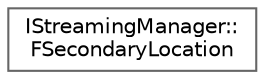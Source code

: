 digraph "Graphical Class Hierarchy"
{
 // INTERACTIVE_SVG=YES
 // LATEX_PDF_SIZE
  bgcolor="transparent";
  edge [fontname=Helvetica,fontsize=10,labelfontname=Helvetica,labelfontsize=10];
  node [fontname=Helvetica,fontsize=10,shape=box,height=0.2,width=0.4];
  rankdir="LR";
  Node0 [id="Node000000",label="IStreamingManager::\lFSecondaryLocation",height=0.2,width=0.4,color="grey40", fillcolor="white", style="filled",URL="$d9/dc9/structIStreamingManager_1_1FSecondaryLocation.html",tooltip=" "];
}

